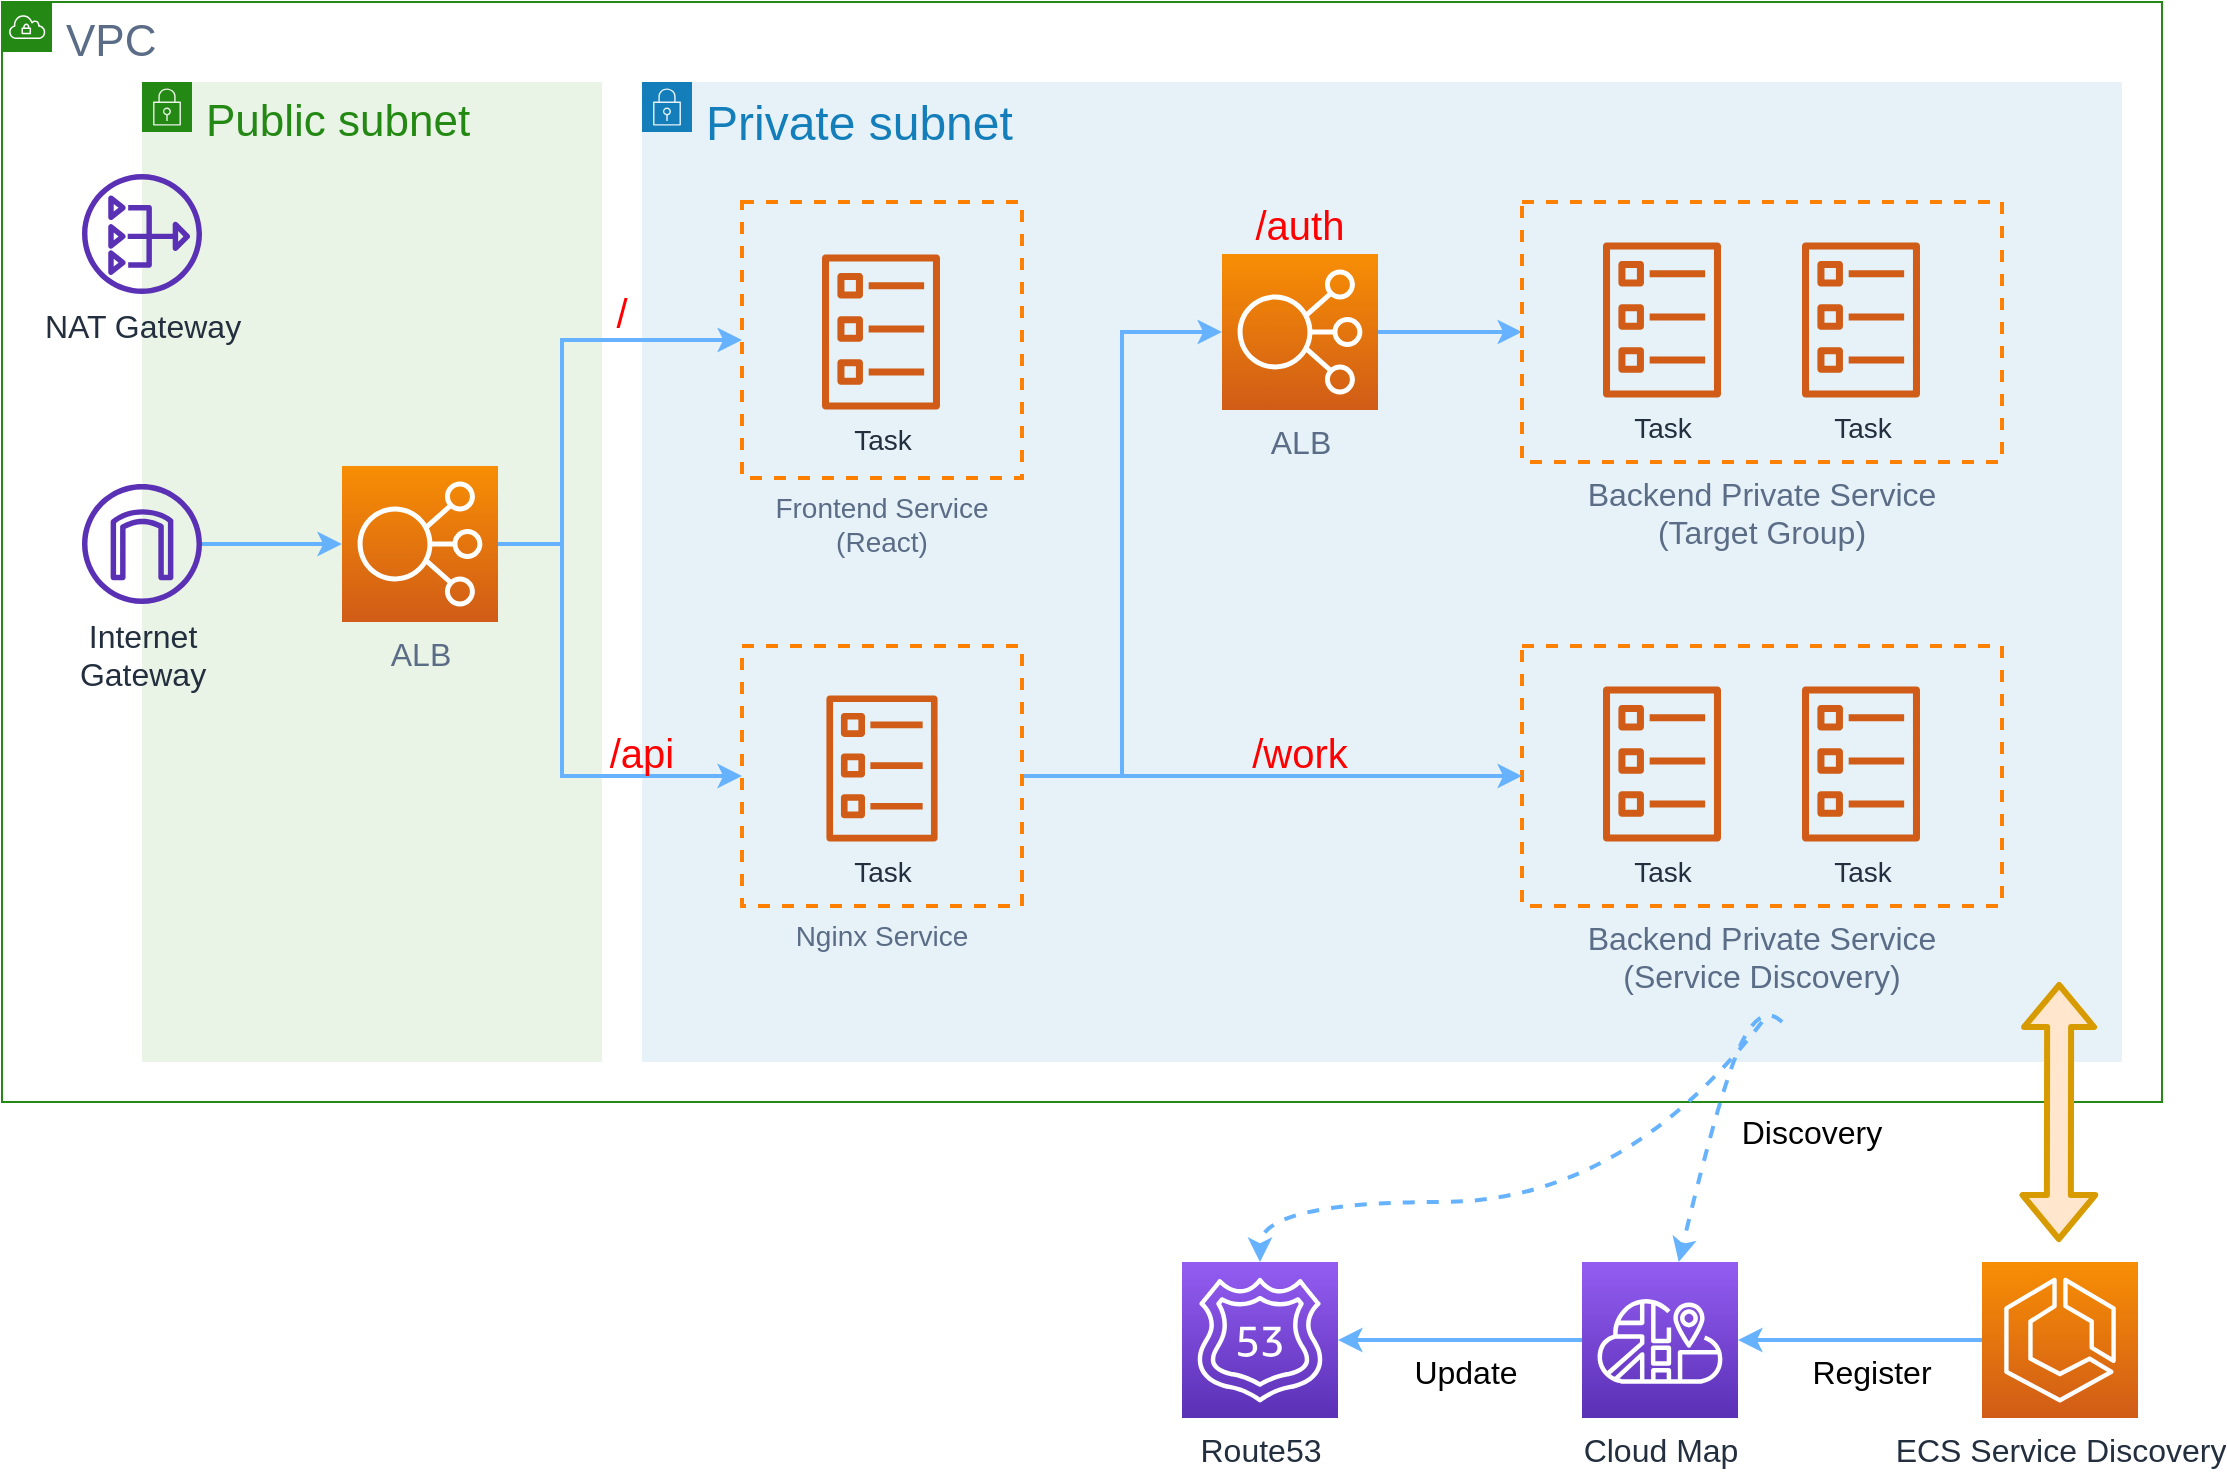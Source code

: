 <mxfile version="13.10.0" type="embed">
    <diagram id="sLcohN-jMo2GbjoxGFMT" name="Page-1">
        <mxGraphModel dx="712" dy="394" grid="1" gridSize="10" guides="1" tooltips="1" connect="1" arrows="1" fold="1" page="1" pageScale="1" pageWidth="827" pageHeight="1169" background="#FFFFFF" math="0" shadow="0">
            <root>
                <mxCell id="0"/>
                <mxCell id="1" parent="0"/>
                <mxCell id="51" value="VPC" style="points=[[0,0],[0.25,0],[0.5,0],[0.75,0],[1,0],[1,0.25],[1,0.5],[1,0.75],[1,1],[0.75,1],[0.5,1],[0.25,1],[0,1],[0,0.75],[0,0.5],[0,0.25]];outlineConnect=0;gradientColor=none;html=1;whiteSpace=wrap;fontSize=22;fontStyle=0;shape=mxgraph.aws4.group;grIcon=mxgraph.aws4.group_vpc;strokeColor=#248814;fillColor=none;verticalAlign=top;align=left;spacingLeft=30;dashed=0;fontColor=#5A6C86;" parent="1" vertex="1">
                    <mxGeometry x="10" y="50" width="1080" height="550" as="geometry"/>
                </mxCell>
                <mxCell id="25" value="&lt;font style=&quot;font-size: 24px&quot;&gt;Private subnet&lt;/font&gt;" style="points=[[0,0],[0.25,0],[0.5,0],[0.75,0],[1,0],[1,0.25],[1,0.5],[1,0.75],[1,1],[0.75,1],[0.5,1],[0.25,1],[0,1],[0,0.75],[0,0.5],[0,0.25]];outlineConnect=0;gradientColor=none;html=1;whiteSpace=wrap;fontSize=20;fontStyle=0;shape=mxgraph.aws4.group;grIcon=mxgraph.aws4.group_security_group;grStroke=0;strokeColor=#147EBA;fillColor=#E6F2F8;verticalAlign=top;align=left;spacingLeft=30;fontColor=#147EBA;dashed=0;" parent="1" vertex="1">
                    <mxGeometry x="330" y="90" width="740" height="490" as="geometry"/>
                </mxCell>
                <mxCell id="16" style="edgeStyle=orthogonalEdgeStyle;rounded=0;orthogonalLoop=1;jettySize=auto;html=1;fontSize=14;strokeWidth=2;strokeColor=#66B2FF;" parent="1" source="12" target="15" edge="1">
                    <mxGeometry relative="1" as="geometry">
                        <mxPoint x="600" y="190" as="targetPoint"/>
                        <Array as="points">
                            <mxPoint x="570" y="437"/>
                            <mxPoint x="570" y="215"/>
                        </Array>
                    </mxGeometry>
                </mxCell>
                <mxCell id="7" value="Route53" style="outlineConnect=0;fontColor=#232F3E;gradientColor=#945DF2;gradientDirection=north;fillColor=#5A30B5;strokeColor=#ffffff;dashed=0;verticalLabelPosition=bottom;verticalAlign=top;align=center;html=1;fontSize=16;fontStyle=0;aspect=fixed;shape=mxgraph.aws4.resourceIcon;resIcon=mxgraph.aws4.route_53;" parent="1" vertex="1">
                    <mxGeometry x="600" y="680" width="78" height="78" as="geometry"/>
                </mxCell>
                <mxCell id="19" style="edgeStyle=orthogonalEdgeStyle;rounded=0;orthogonalLoop=1;jettySize=auto;html=1;entryX=0;entryY=0.5;entryDx=0;entryDy=0;strokeColor=#66B2FF;strokeWidth=2;fontSize=14;fontColor=#3333FF;" parent="1" source="15" target="14" edge="1">
                    <mxGeometry relative="1" as="geometry"/>
                </mxCell>
                <mxCell id="15" value="&lt;font style=&quot;font-size: 16px&quot; color=&quot;#5a6c86&quot;&gt;ALB&lt;/font&gt;" style="outlineConnect=0;fontColor=#232F3E;gradientColor=#F78E04;gradientDirection=north;fillColor=#D05C17;strokeColor=#ffffff;dashed=0;verticalLabelPosition=bottom;verticalAlign=top;align=center;html=1;fontSize=12;fontStyle=0;aspect=fixed;shape=mxgraph.aws4.resourceIcon;resIcon=mxgraph.aws4.elastic_load_balancing;" parent="1" vertex="1">
                    <mxGeometry x="620" y="176" width="78" height="78" as="geometry"/>
                </mxCell>
                <mxCell id="24" value="Public subnet" style="points=[[0,0],[0.25,0],[0.5,0],[0.75,0],[1,0],[1,0.25],[1,0.5],[1,0.75],[1,1],[0.75,1],[0.5,1],[0.25,1],[0,1],[0,0.75],[0,0.5],[0,0.25]];outlineConnect=0;gradientColor=none;html=1;whiteSpace=wrap;fontSize=22;fontStyle=0;shape=mxgraph.aws4.group;grIcon=mxgraph.aws4.group_security_group;grStroke=0;strokeColor=#248814;fillColor=#E9F3E6;verticalAlign=top;align=left;spacingLeft=30;fontColor=#248814;dashed=0;" parent="1" vertex="1">
                    <mxGeometry x="80" y="90" width="230" height="490" as="geometry"/>
                </mxCell>
                <mxCell id="26" value="" style="group;fontSize=16;" parent="1" vertex="1" connectable="0">
                    <mxGeometry x="770" y="150" width="240" height="130" as="geometry"/>
                </mxCell>
                <mxCell id="14" value="Backend Private Service&#10;(Target Group)" style="fillColor=none;dashed=1;verticalAlign=top;fontStyle=0;fontColor=#5A6C86;strokeWidth=2;strokeColor=#FF8000;labelPosition=center;verticalLabelPosition=bottom;align=center;fontSize=16;" parent="26" vertex="1">
                    <mxGeometry width="240" height="130" as="geometry"/>
                </mxCell>
                <mxCell id="17" value="Task" style="outlineConnect=0;fontColor=#232F3E;gradientColor=none;fillColor=#D05C17;strokeColor=none;dashed=0;verticalLabelPosition=bottom;verticalAlign=top;align=center;html=1;fontSize=14;fontStyle=0;aspect=fixed;pointerEvents=1;shape=mxgraph.aws4.ecs_task;" parent="26" vertex="1">
                    <mxGeometry x="140" y="20" width="59" height="78" as="geometry"/>
                </mxCell>
                <mxCell id="18" value="Task" style="outlineConnect=0;fontColor=#232F3E;gradientColor=none;fillColor=#D05C17;strokeColor=none;dashed=0;verticalLabelPosition=bottom;verticalAlign=top;align=center;html=1;fontSize=14;fontStyle=0;aspect=fixed;pointerEvents=1;shape=mxgraph.aws4.ecs_task;" parent="26" vertex="1">
                    <mxGeometry x="40.5" y="20" width="59" height="78" as="geometry"/>
                </mxCell>
                <mxCell id="27" value="" style="group;fontSize=16;" parent="1" vertex="1" connectable="0">
                    <mxGeometry x="770" y="372" width="240" height="130" as="geometry"/>
                </mxCell>
                <mxCell id="28" value="Backend Private Service&#10;(Service Discovery)" style="fillColor=none;dashed=1;verticalAlign=top;fontStyle=0;fontColor=#5A6C86;strokeWidth=2;strokeColor=#FF8000;labelPosition=center;verticalLabelPosition=bottom;align=center;fontSize=16;" parent="27" vertex="1">
                    <mxGeometry width="240" height="130" as="geometry"/>
                </mxCell>
                <mxCell id="29" value="Task" style="outlineConnect=0;fontColor=#232F3E;gradientColor=none;fillColor=#D05C17;strokeColor=none;dashed=0;verticalLabelPosition=bottom;verticalAlign=top;align=center;html=1;fontSize=14;fontStyle=0;aspect=fixed;pointerEvents=1;shape=mxgraph.aws4.ecs_task;" parent="27" vertex="1">
                    <mxGeometry x="140" y="20" width="59" height="78" as="geometry"/>
                </mxCell>
                <mxCell id="30" value="Task" style="outlineConnect=0;fontColor=#232F3E;gradientColor=none;fillColor=#D05C17;strokeColor=none;dashed=0;verticalLabelPosition=bottom;verticalAlign=top;align=center;html=1;fontSize=14;fontStyle=0;aspect=fixed;pointerEvents=1;shape=mxgraph.aws4.ecs_task;" parent="27" vertex="1">
                    <mxGeometry x="40.5" y="20" width="59" height="78" as="geometry"/>
                </mxCell>
                <mxCell id="44" style="edgeStyle=orthogonalEdgeStyle;rounded=0;orthogonalLoop=1;jettySize=auto;html=1;strokeColor=#66B2FF;strokeWidth=2;fontSize=16;" parent="1" source="33" target="34" edge="1">
                    <mxGeometry relative="1" as="geometry"/>
                </mxCell>
                <mxCell id="33" value="ECS Service Discovery" style="outlineConnect=0;fontColor=#232F3E;gradientColor=#F78E04;gradientDirection=north;fillColor=#D05C17;strokeColor=#ffffff;dashed=0;verticalLabelPosition=bottom;verticalAlign=top;align=center;html=1;fontSize=16;fontStyle=0;aspect=fixed;shape=mxgraph.aws4.resourceIcon;resIcon=mxgraph.aws4.ecs;" parent="1" vertex="1">
                    <mxGeometry x="1000" y="680" width="78" height="78" as="geometry"/>
                </mxCell>
                <mxCell id="36" style="edgeStyle=orthogonalEdgeStyle;rounded=0;orthogonalLoop=1;jettySize=auto;html=1;strokeColor=#66B2FF;strokeWidth=2;fontSize=16;" parent="1" source="34" target="7" edge="1">
                    <mxGeometry relative="1" as="geometry"/>
                </mxCell>
                <mxCell id="34" value="Cloud Map" style="outlineConnect=0;fontColor=#232F3E;gradientColor=#945DF2;gradientDirection=north;fillColor=#5A30B5;strokeColor=#ffffff;dashed=0;verticalLabelPosition=bottom;verticalAlign=top;align=center;html=1;fontSize=16;fontStyle=0;aspect=fixed;shape=mxgraph.aws4.resourceIcon;resIcon=mxgraph.aws4.cloud_map;" parent="1" vertex="1">
                    <mxGeometry x="800" y="680" width="78" height="78" as="geometry"/>
                </mxCell>
                <mxCell id="39" value="" style="curved=1;endArrow=classic;html=1;strokeColor=#66B2FF;strokeWidth=2;fontSize=16;dashed=1;" parent="1" target="34" edge="1">
                    <mxGeometry width="50" height="50" relative="1" as="geometry">
                        <mxPoint x="900" y="560" as="sourcePoint"/>
                        <mxPoint x="650" y="460" as="targetPoint"/>
                        <Array as="points">
                            <mxPoint x="890" y="550"/>
                            <mxPoint x="870" y="590"/>
                        </Array>
                    </mxGeometry>
                </mxCell>
                <mxCell id="40" value="" style="curved=1;endArrow=classic;html=1;strokeColor=#66B2FF;strokeWidth=2;fontSize=16;dashed=1;" parent="1" target="7" edge="1">
                    <mxGeometry width="50" height="50" relative="1" as="geometry">
                        <mxPoint x="890" y="560" as="sourcePoint"/>
                        <mxPoint x="730" y="620" as="targetPoint"/>
                        <Array as="points">
                            <mxPoint x="820" y="650"/>
                            <mxPoint x="639" y="650"/>
                        </Array>
                    </mxGeometry>
                </mxCell>
                <mxCell id="42" value="&amp;nbsp; Register&amp;nbsp;&amp;nbsp;" style="text;html=1;strokeColor=none;fillColor=none;align=center;verticalAlign=middle;whiteSpace=wrap;rounded=0;fontSize=16;" parent="1" vertex="1">
                    <mxGeometry x="900" y="720" width="90" height="30" as="geometry"/>
                </mxCell>
                <mxCell id="45" value="&amp;nbsp; Update&amp;nbsp;&amp;nbsp;" style="text;html=1;strokeColor=none;fillColor=none;align=center;verticalAlign=middle;whiteSpace=wrap;rounded=0;fontSize=16;" parent="1" vertex="1">
                    <mxGeometry x="697" y="720" width="90" height="30" as="geometry"/>
                </mxCell>
                <mxCell id="46" value="&amp;nbsp; Discovery&amp;nbsp;&amp;nbsp;" style="text;html=1;strokeColor=none;fillColor=none;align=center;verticalAlign=middle;whiteSpace=wrap;rounded=0;fontSize=16;" parent="1" vertex="1">
                    <mxGeometry x="860" y="600" width="110" height="30" as="geometry"/>
                </mxCell>
                <mxCell id="48" value="" style="shape=flexArrow;endArrow=classic;startArrow=classic;html=1;strokeColor=#d79b00;strokeWidth=3;fontSize=16;fillColor=#ffe6cc;startWidth=21.379;startSize=6.324;" parent="1" edge="1">
                    <mxGeometry width="50" height="50" relative="1" as="geometry">
                        <mxPoint x="1038.41" y="670" as="sourcePoint"/>
                        <mxPoint x="1038.59" y="540" as="targetPoint"/>
                    </mxGeometry>
                </mxCell>
                <mxCell id="50" style="edgeStyle=orthogonalEdgeStyle;rounded=0;orthogonalLoop=1;jettySize=auto;html=1;entryX=0;entryY=0.5;entryDx=0;entryDy=0;strokeColor=#66B2FF;strokeWidth=2;fontSize=22;" parent="1" source="49" target="12" edge="1">
                    <mxGeometry relative="1" as="geometry">
                        <Array as="points">
                            <mxPoint x="290" y="321"/>
                            <mxPoint x="290" y="437"/>
                        </Array>
                    </mxGeometry>
                </mxCell>
                <mxCell id="63" style="edgeStyle=orthogonalEdgeStyle;rounded=0;orthogonalLoop=1;jettySize=auto;html=1;entryX=0;entryY=0.5;entryDx=0;entryDy=0;strokeColor=#66B2FF;strokeWidth=2;" parent="1" source="49" target="59" edge="1">
                    <mxGeometry relative="1" as="geometry">
                        <Array as="points">
                            <mxPoint x="290" y="321"/>
                            <mxPoint x="290" y="219"/>
                        </Array>
                    </mxGeometry>
                </mxCell>
                <mxCell id="49" value="&lt;font style=&quot;font-size: 16px&quot; color=&quot;#5a6c86&quot;&gt;ALB&lt;/font&gt;" style="outlineConnect=0;fontColor=#232F3E;gradientColor=#F78E04;gradientDirection=north;fillColor=#D05C17;strokeColor=#ffffff;dashed=0;verticalLabelPosition=bottom;verticalAlign=top;align=center;html=1;fontSize=12;fontStyle=0;aspect=fixed;shape=mxgraph.aws4.resourceIcon;resIcon=mxgraph.aws4.elastic_load_balancing;" parent="1" vertex="1">
                    <mxGeometry x="180" y="282" width="78" height="78" as="geometry"/>
                </mxCell>
                <mxCell id="52" value="&amp;nbsp; /work&amp;nbsp;&amp;nbsp;" style="text;html=1;strokeColor=none;fillColor=none;align=center;verticalAlign=middle;whiteSpace=wrap;rounded=0;fontSize=20;fontColor=#FF0000;" parent="1" vertex="1">
                    <mxGeometry x="609" y="410" width="100" height="30" as="geometry"/>
                </mxCell>
                <mxCell id="53" value="&amp;nbsp; /auth&amp;nbsp;&amp;nbsp;" style="text;html=1;strokeColor=none;fillColor=none;align=center;verticalAlign=middle;whiteSpace=wrap;rounded=0;fontSize=20;fontColor=#FF0000;" parent="1" vertex="1">
                    <mxGeometry x="614" y="146" width="90" height="30" as="geometry"/>
                </mxCell>
                <mxCell id="54" value="NAT Gateway" style="outlineConnect=0;fontColor=#232F3E;gradientColor=none;fillColor=#5A30B5;strokeColor=none;dashed=0;verticalLabelPosition=bottom;verticalAlign=top;align=center;html=1;fontSize=16;fontStyle=0;aspect=fixed;pointerEvents=1;shape=mxgraph.aws4.nat_gateway;" parent="1" vertex="1">
                    <mxGeometry x="50" y="136" width="60" height="60" as="geometry"/>
                </mxCell>
                <mxCell id="68" style="edgeStyle=orthogonalEdgeStyle;rounded=0;orthogonalLoop=1;jettySize=auto;html=1;strokeColor=#66B2FF;strokeWidth=2;" parent="1" source="55" target="49" edge="1">
                    <mxGeometry relative="1" as="geometry"/>
                </mxCell>
                <mxCell id="55" value="Internet&lt;br&gt;Gateway" style="outlineConnect=0;fontColor=#232F3E;gradientColor=none;fillColor=#5A30B5;strokeColor=none;dashed=0;verticalLabelPosition=bottom;verticalAlign=top;align=center;html=1;fontSize=16;fontStyle=0;aspect=fixed;pointerEvents=1;shape=mxgraph.aws4.internet_gateway;" parent="1" vertex="1">
                    <mxGeometry x="50" y="291" width="60" height="60" as="geometry"/>
                </mxCell>
                <mxCell id="58" value="" style="group" parent="1" vertex="1" connectable="0">
                    <mxGeometry x="380" y="150" width="140" height="138" as="geometry"/>
                </mxCell>
                <mxCell id="59" value="Frontend Service&#10;(React)" style="fillColor=none;dashed=1;verticalAlign=top;fontStyle=0;fontColor=#5A6C86;strokeWidth=2;strokeColor=#FF8000;labelPosition=center;verticalLabelPosition=bottom;align=center;fontSize=14;" parent="58" vertex="1">
                    <mxGeometry width="140" height="138" as="geometry"/>
                </mxCell>
                <mxCell id="60" value="Task" style="outlineConnect=0;fontColor=#232F3E;gradientColor=none;fillColor=#D05C17;strokeColor=none;dashed=0;verticalLabelPosition=bottom;verticalAlign=top;align=center;html=1;fontSize=14;fontStyle=0;aspect=fixed;pointerEvents=1;shape=mxgraph.aws4.ecs_task;" parent="58" vertex="1">
                    <mxGeometry x="40" y="26" width="59" height="78" as="geometry"/>
                </mxCell>
                <mxCell id="61" style="edgeStyle=orthogonalEdgeStyle;rounded=0;orthogonalLoop=1;jettySize=auto;html=1;entryX=0;entryY=0.5;entryDx=0;entryDy=0;strokeWidth=2;strokeColor=#66B2FF;" parent="1" source="12" target="28" edge="1">
                    <mxGeometry relative="1" as="geometry"/>
                </mxCell>
                <mxCell id="62" value="" style="group" parent="1" vertex="1" connectable="0">
                    <mxGeometry x="380" y="372" width="140" height="130" as="geometry"/>
                </mxCell>
                <mxCell id="12" value="Nginx Service" style="fillColor=none;dashed=1;verticalAlign=top;fontStyle=0;fontColor=#5A6C86;strokeWidth=2;strokeColor=#FF8000;labelPosition=center;verticalLabelPosition=bottom;align=center;fontSize=14;" parent="62" vertex="1">
                    <mxGeometry width="140" height="130" as="geometry"/>
                </mxCell>
                <mxCell id="4" value="Task" style="outlineConnect=0;fontColor=#232F3E;gradientColor=none;fillColor=#D05C17;strokeColor=none;dashed=0;verticalLabelPosition=bottom;verticalAlign=top;align=center;html=1;fontSize=14;fontStyle=0;aspect=fixed;pointerEvents=1;shape=mxgraph.aws4.ecs_task;" parent="62" vertex="1">
                    <mxGeometry x="42.21" y="24.493" width="55.58" height="73.478" as="geometry"/>
                </mxCell>
                <mxCell id="65" value="&amp;nbsp; /api&amp;nbsp;&amp;nbsp;" style="text;html=1;strokeColor=none;fillColor=none;align=center;verticalAlign=middle;whiteSpace=wrap;rounded=0;fontSize=20;fontColor=#FF0000;" parent="1" vertex="1">
                    <mxGeometry x="300" y="410" width="60" height="30" as="geometry"/>
                </mxCell>
                <mxCell id="69" value="&amp;nbsp; /&amp;nbsp;&amp;nbsp;" style="text;html=1;strokeColor=none;fillColor=none;align=center;verticalAlign=middle;whiteSpace=wrap;rounded=0;fontSize=20;fontColor=#FF0000;" parent="1" vertex="1">
                    <mxGeometry x="290" y="190" width="60" height="30" as="geometry"/>
                </mxCell>
            </root>
        </mxGraphModel>
    </diagram>
</mxfile>